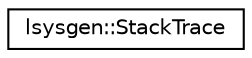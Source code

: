 digraph "Graphical Class Hierarchy"
{
 // LATEX_PDF_SIZE
  edge [fontname="Helvetica",fontsize="10",labelfontname="Helvetica",labelfontsize="10"];
  node [fontname="Helvetica",fontsize="10",shape=record];
  rankdir="LR";
  Node0 [label="lsysgen::StackTrace",height=0.2,width=0.4,color="black", fillcolor="white", style="filled",URL="$classlsysgen_1_1StackTrace.html",tooltip=" "];
}
